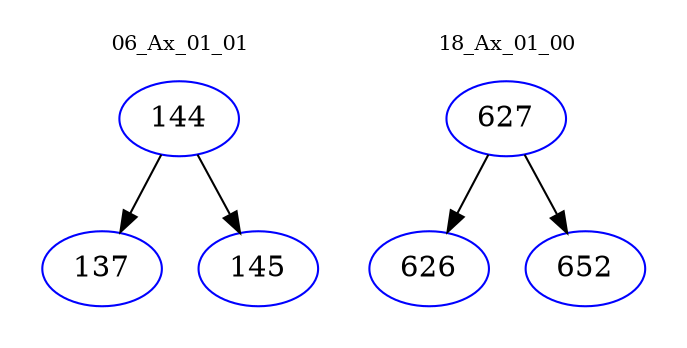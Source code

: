 digraph{
subgraph cluster_0 {
color = white
label = "06_Ax_01_01";
fontsize=10;
T0_144 [label="144", color="blue"]
T0_144 -> T0_137 [color="black"]
T0_137 [label="137", color="blue"]
T0_144 -> T0_145 [color="black"]
T0_145 [label="145", color="blue"]
}
subgraph cluster_1 {
color = white
label = "18_Ax_01_00";
fontsize=10;
T1_627 [label="627", color="blue"]
T1_627 -> T1_626 [color="black"]
T1_626 [label="626", color="blue"]
T1_627 -> T1_652 [color="black"]
T1_652 [label="652", color="blue"]
}
}
